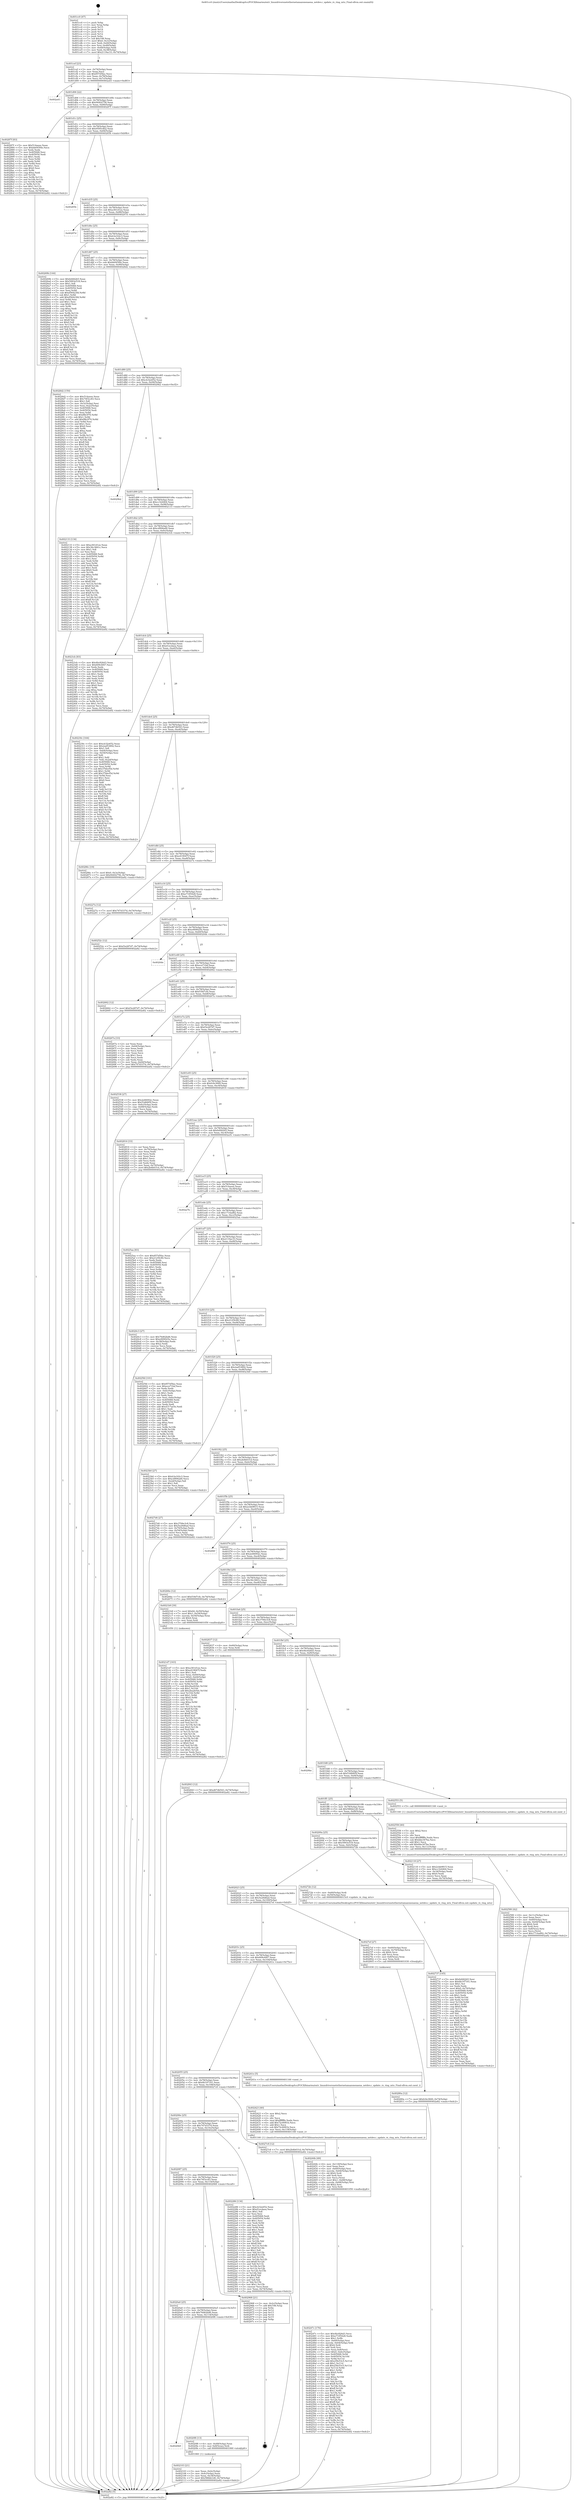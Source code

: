 digraph "0x401cc0" {
  label = "0x401cc0 (/mnt/c/Users/mathe/Desktop/tcc/POCII/binaries/extr_linuxdriversnetethernetamazonenaena_netdev.c_update_rx_ring_mtu_Final-ollvm.out::main(0))"
  labelloc = "t"
  node[shape=record]

  Entry [label="",width=0.3,height=0.3,shape=circle,fillcolor=black,style=filled]
  "0x401cef" [label="{
     0x401cef [23]\l
     | [instrs]\l
     &nbsp;&nbsp;0x401cef \<+3\>: mov -0x74(%rbp),%eax\l
     &nbsp;&nbsp;0x401cf2 \<+2\>: mov %eax,%ecx\l
     &nbsp;&nbsp;0x401cf4 \<+6\>: sub $0x857d5fac,%ecx\l
     &nbsp;&nbsp;0x401cfa \<+3\>: mov %eax,-0x78(%rbp)\l
     &nbsp;&nbsp;0x401cfd \<+3\>: mov %ecx,-0x7c(%rbp)\l
     &nbsp;&nbsp;0x401d00 \<+6\>: je 0000000000402a43 \<main+0xd83\>\l
  }"]
  "0x402a43" [label="{
     0x402a43\l
  }", style=dashed]
  "0x401d06" [label="{
     0x401d06 [22]\l
     | [instrs]\l
     &nbsp;&nbsp;0x401d06 \<+5\>: jmp 0000000000401d0b \<main+0x4b\>\l
     &nbsp;&nbsp;0x401d0b \<+3\>: mov -0x78(%rbp),%eax\l
     &nbsp;&nbsp;0x401d0e \<+5\>: sub $0x94402756,%eax\l
     &nbsp;&nbsp;0x401d13 \<+3\>: mov %eax,-0x80(%rbp)\l
     &nbsp;&nbsp;0x401d16 \<+6\>: je 000000000040287f \<main+0xbbf\>\l
  }"]
  Exit [label="",width=0.3,height=0.3,shape=circle,fillcolor=black,style=filled,peripheries=2]
  "0x40287f" [label="{
     0x40287f [83]\l
     | [instrs]\l
     &nbsp;&nbsp;0x40287f \<+5\>: mov $0x514aeee,%eax\l
     &nbsp;&nbsp;0x402884 \<+5\>: mov $0xbb045f4e,%ecx\l
     &nbsp;&nbsp;0x402889 \<+2\>: xor %edx,%edx\l
     &nbsp;&nbsp;0x40288b \<+7\>: mov 0x405068,%esi\l
     &nbsp;&nbsp;0x402892 \<+7\>: mov 0x405054,%edi\l
     &nbsp;&nbsp;0x402899 \<+3\>: sub $0x1,%edx\l
     &nbsp;&nbsp;0x40289c \<+3\>: mov %esi,%r8d\l
     &nbsp;&nbsp;0x40289f \<+3\>: add %edx,%r8d\l
     &nbsp;&nbsp;0x4028a2 \<+4\>: imul %r8d,%esi\l
     &nbsp;&nbsp;0x4028a6 \<+3\>: and $0x1,%esi\l
     &nbsp;&nbsp;0x4028a9 \<+3\>: cmp $0x0,%esi\l
     &nbsp;&nbsp;0x4028ac \<+4\>: sete %r9b\l
     &nbsp;&nbsp;0x4028b0 \<+3\>: cmp $0xa,%edi\l
     &nbsp;&nbsp;0x4028b3 \<+4\>: setl %r10b\l
     &nbsp;&nbsp;0x4028b7 \<+3\>: mov %r9b,%r11b\l
     &nbsp;&nbsp;0x4028ba \<+3\>: and %r10b,%r11b\l
     &nbsp;&nbsp;0x4028bd \<+3\>: xor %r10b,%r9b\l
     &nbsp;&nbsp;0x4028c0 \<+3\>: or %r9b,%r11b\l
     &nbsp;&nbsp;0x4028c3 \<+4\>: test $0x1,%r11b\l
     &nbsp;&nbsp;0x4028c7 \<+3\>: cmovne %ecx,%eax\l
     &nbsp;&nbsp;0x4028ca \<+3\>: mov %eax,-0x74(%rbp)\l
     &nbsp;&nbsp;0x4028cd \<+5\>: jmp 0000000000402a82 \<main+0xdc2\>\l
  }"]
  "0x401d1c" [label="{
     0x401d1c [25]\l
     | [instrs]\l
     &nbsp;&nbsp;0x401d1c \<+5\>: jmp 0000000000401d21 \<main+0x61\>\l
     &nbsp;&nbsp;0x401d21 \<+3\>: mov -0x78(%rbp),%eax\l
     &nbsp;&nbsp;0x401d24 \<+5\>: sub $0x9595c4b2,%eax\l
     &nbsp;&nbsp;0x401d29 \<+6\>: mov %eax,-0x84(%rbp)\l
     &nbsp;&nbsp;0x401d2f \<+6\>: je 000000000040285b \<main+0xb9b\>\l
  }"]
  "0x402843" [label="{
     0x402843 [12]\l
     | [instrs]\l
     &nbsp;&nbsp;0x402843 \<+7\>: movl $0xd67db543,-0x74(%rbp)\l
     &nbsp;&nbsp;0x40284a \<+5\>: jmp 0000000000402a82 \<main+0xdc2\>\l
  }"]
  "0x40285b" [label="{
     0x40285b\l
  }", style=dashed]
  "0x401d35" [label="{
     0x401d35 [25]\l
     | [instrs]\l
     &nbsp;&nbsp;0x401d35 \<+5\>: jmp 0000000000401d3a \<main+0x7a\>\l
     &nbsp;&nbsp;0x401d3a \<+3\>: mov -0x78(%rbp),%eax\l
     &nbsp;&nbsp;0x401d3d \<+5\>: sub $0xa361d1ee,%eax\l
     &nbsp;&nbsp;0x401d42 \<+6\>: mov %eax,-0x88(%rbp)\l
     &nbsp;&nbsp;0x401d48 \<+6\>: je 000000000040297d \<main+0xcbd\>\l
  }"]
  "0x40280a" [label="{
     0x40280a [12]\l
     | [instrs]\l
     &nbsp;&nbsp;0x40280a \<+7\>: movl $0xfc0e3849,-0x74(%rbp)\l
     &nbsp;&nbsp;0x402811 \<+5\>: jmp 0000000000402a82 \<main+0xdc2\>\l
  }"]
  "0x40297d" [label="{
     0x40297d\l
  }", style=dashed]
  "0x401d4e" [label="{
     0x401d4e [25]\l
     | [instrs]\l
     &nbsp;&nbsp;0x401d4e \<+5\>: jmp 0000000000401d53 \<main+0x93\>\l
     &nbsp;&nbsp;0x401d53 \<+3\>: mov -0x78(%rbp),%eax\l
     &nbsp;&nbsp;0x401d56 \<+5\>: sub $0xb3a162c3,%eax\l
     &nbsp;&nbsp;0x401d5b \<+6\>: mov %eax,-0x8c(%rbp)\l
     &nbsp;&nbsp;0x401d61 \<+6\>: je 000000000040269b \<main+0x9db\>\l
  }"]
  "0x402737" [label="{
     0x402737 [145]\l
     | [instrs]\l
     &nbsp;&nbsp;0x402737 \<+5\>: mov $0xfefd42b5,%esi\l
     &nbsp;&nbsp;0x40273c \<+5\>: mov $0x6b197161,%eax\l
     &nbsp;&nbsp;0x402741 \<+2\>: mov $0x1,%cl\l
     &nbsp;&nbsp;0x402743 \<+2\>: xor %edx,%edx\l
     &nbsp;&nbsp;0x402745 \<+7\>: movl $0x0,-0x70(%rbp)\l
     &nbsp;&nbsp;0x40274c \<+8\>: mov 0x405068,%r8d\l
     &nbsp;&nbsp;0x402754 \<+8\>: mov 0x405054,%r9d\l
     &nbsp;&nbsp;0x40275c \<+3\>: sub $0x1,%edx\l
     &nbsp;&nbsp;0x40275f \<+3\>: mov %r8d,%r10d\l
     &nbsp;&nbsp;0x402762 \<+3\>: add %edx,%r10d\l
     &nbsp;&nbsp;0x402765 \<+4\>: imul %r10d,%r8d\l
     &nbsp;&nbsp;0x402769 \<+4\>: and $0x1,%r8d\l
     &nbsp;&nbsp;0x40276d \<+4\>: cmp $0x0,%r8d\l
     &nbsp;&nbsp;0x402771 \<+4\>: sete %r11b\l
     &nbsp;&nbsp;0x402775 \<+4\>: cmp $0xa,%r9d\l
     &nbsp;&nbsp;0x402779 \<+3\>: setl %bl\l
     &nbsp;&nbsp;0x40277c \<+3\>: mov %r11b,%r14b\l
     &nbsp;&nbsp;0x40277f \<+4\>: xor $0xff,%r14b\l
     &nbsp;&nbsp;0x402783 \<+3\>: mov %bl,%r15b\l
     &nbsp;&nbsp;0x402786 \<+4\>: xor $0xff,%r15b\l
     &nbsp;&nbsp;0x40278a \<+3\>: xor $0x0,%cl\l
     &nbsp;&nbsp;0x40278d \<+3\>: mov %r14b,%r12b\l
     &nbsp;&nbsp;0x402790 \<+4\>: and $0x0,%r12b\l
     &nbsp;&nbsp;0x402794 \<+3\>: and %cl,%r11b\l
     &nbsp;&nbsp;0x402797 \<+3\>: mov %r15b,%r13b\l
     &nbsp;&nbsp;0x40279a \<+4\>: and $0x0,%r13b\l
     &nbsp;&nbsp;0x40279e \<+2\>: and %cl,%bl\l
     &nbsp;&nbsp;0x4027a0 \<+3\>: or %r11b,%r12b\l
     &nbsp;&nbsp;0x4027a3 \<+3\>: or %bl,%r13b\l
     &nbsp;&nbsp;0x4027a6 \<+3\>: xor %r13b,%r12b\l
     &nbsp;&nbsp;0x4027a9 \<+3\>: or %r15b,%r14b\l
     &nbsp;&nbsp;0x4027ac \<+4\>: xor $0xff,%r14b\l
     &nbsp;&nbsp;0x4027b0 \<+3\>: or $0x0,%cl\l
     &nbsp;&nbsp;0x4027b3 \<+3\>: and %cl,%r14b\l
     &nbsp;&nbsp;0x4027b6 \<+3\>: or %r14b,%r12b\l
     &nbsp;&nbsp;0x4027b9 \<+4\>: test $0x1,%r12b\l
     &nbsp;&nbsp;0x4027bd \<+3\>: cmovne %eax,%esi\l
     &nbsp;&nbsp;0x4027c0 \<+3\>: mov %esi,-0x74(%rbp)\l
     &nbsp;&nbsp;0x4027c3 \<+5\>: jmp 0000000000402a82 \<main+0xdc2\>\l
  }"]
  "0x40269b" [label="{
     0x40269b [144]\l
     | [instrs]\l
     &nbsp;&nbsp;0x40269b \<+5\>: mov $0xfefd42b5,%eax\l
     &nbsp;&nbsp;0x4026a0 \<+5\>: mov $0x5993e518,%ecx\l
     &nbsp;&nbsp;0x4026a5 \<+2\>: mov $0x1,%dl\l
     &nbsp;&nbsp;0x4026a7 \<+7\>: mov 0x405068,%esi\l
     &nbsp;&nbsp;0x4026ae \<+7\>: mov 0x405054,%edi\l
     &nbsp;&nbsp;0x4026b5 \<+3\>: mov %esi,%r8d\l
     &nbsp;&nbsp;0x4026b8 \<+7\>: sub $0xd56423fd,%r8d\l
     &nbsp;&nbsp;0x4026bf \<+4\>: sub $0x1,%r8d\l
     &nbsp;&nbsp;0x4026c3 \<+7\>: add $0xd56423fd,%r8d\l
     &nbsp;&nbsp;0x4026ca \<+4\>: imul %r8d,%esi\l
     &nbsp;&nbsp;0x4026ce \<+3\>: and $0x1,%esi\l
     &nbsp;&nbsp;0x4026d1 \<+3\>: cmp $0x0,%esi\l
     &nbsp;&nbsp;0x4026d4 \<+4\>: sete %r9b\l
     &nbsp;&nbsp;0x4026d8 \<+3\>: cmp $0xa,%edi\l
     &nbsp;&nbsp;0x4026db \<+4\>: setl %r10b\l
     &nbsp;&nbsp;0x4026df \<+3\>: mov %r9b,%r11b\l
     &nbsp;&nbsp;0x4026e2 \<+4\>: xor $0xff,%r11b\l
     &nbsp;&nbsp;0x4026e6 \<+3\>: mov %r10b,%bl\l
     &nbsp;&nbsp;0x4026e9 \<+3\>: xor $0xff,%bl\l
     &nbsp;&nbsp;0x4026ec \<+3\>: xor $0x0,%dl\l
     &nbsp;&nbsp;0x4026ef \<+3\>: mov %r11b,%r14b\l
     &nbsp;&nbsp;0x4026f2 \<+4\>: and $0x0,%r14b\l
     &nbsp;&nbsp;0x4026f6 \<+3\>: and %dl,%r9b\l
     &nbsp;&nbsp;0x4026f9 \<+3\>: mov %bl,%r15b\l
     &nbsp;&nbsp;0x4026fc \<+4\>: and $0x0,%r15b\l
     &nbsp;&nbsp;0x402700 \<+3\>: and %dl,%r10b\l
     &nbsp;&nbsp;0x402703 \<+3\>: or %r9b,%r14b\l
     &nbsp;&nbsp;0x402706 \<+3\>: or %r10b,%r15b\l
     &nbsp;&nbsp;0x402709 \<+3\>: xor %r15b,%r14b\l
     &nbsp;&nbsp;0x40270c \<+3\>: or %bl,%r11b\l
     &nbsp;&nbsp;0x40270f \<+4\>: xor $0xff,%r11b\l
     &nbsp;&nbsp;0x402713 \<+3\>: or $0x0,%dl\l
     &nbsp;&nbsp;0x402716 \<+3\>: and %dl,%r11b\l
     &nbsp;&nbsp;0x402719 \<+3\>: or %r11b,%r14b\l
     &nbsp;&nbsp;0x40271c \<+4\>: test $0x1,%r14b\l
     &nbsp;&nbsp;0x402720 \<+3\>: cmovne %ecx,%eax\l
     &nbsp;&nbsp;0x402723 \<+3\>: mov %eax,-0x74(%rbp)\l
     &nbsp;&nbsp;0x402726 \<+5\>: jmp 0000000000402a82 \<main+0xdc2\>\l
  }"]
  "0x401d67" [label="{
     0x401d67 [25]\l
     | [instrs]\l
     &nbsp;&nbsp;0x401d67 \<+5\>: jmp 0000000000401d6c \<main+0xac\>\l
     &nbsp;&nbsp;0x401d6c \<+3\>: mov -0x78(%rbp),%eax\l
     &nbsp;&nbsp;0x401d6f \<+5\>: sub $0xbb045f4e,%eax\l
     &nbsp;&nbsp;0x401d74 \<+6\>: mov %eax,-0x90(%rbp)\l
     &nbsp;&nbsp;0x401d7a \<+6\>: je 00000000004028d2 \<main+0xc12\>\l
  }"]
  "0x402580" [label="{
     0x402580 [42]\l
     | [instrs]\l
     &nbsp;&nbsp;0x402580 \<+6\>: mov -0x11c(%rbp),%ecx\l
     &nbsp;&nbsp;0x402586 \<+3\>: imul %eax,%ecx\l
     &nbsp;&nbsp;0x402589 \<+4\>: mov -0x60(%rbp),%rsi\l
     &nbsp;&nbsp;0x40258d \<+4\>: movslq -0x64(%rbp),%rdi\l
     &nbsp;&nbsp;0x402591 \<+4\>: shl $0x4,%rdi\l
     &nbsp;&nbsp;0x402595 \<+3\>: add %rdi,%rsi\l
     &nbsp;&nbsp;0x402598 \<+4\>: mov 0x8(%rsi),%rsi\l
     &nbsp;&nbsp;0x40259c \<+2\>: mov %ecx,(%rsi)\l
     &nbsp;&nbsp;0x40259e \<+7\>: movl $0x1714ad82,-0x74(%rbp)\l
     &nbsp;&nbsp;0x4025a5 \<+5\>: jmp 0000000000402a82 \<main+0xdc2\>\l
  }"]
  "0x4028d2" [label="{
     0x4028d2 [150]\l
     | [instrs]\l
     &nbsp;&nbsp;0x4028d2 \<+5\>: mov $0x514aeee,%eax\l
     &nbsp;&nbsp;0x4028d7 \<+5\>: mov $0x74f3cc83,%ecx\l
     &nbsp;&nbsp;0x4028dc \<+2\>: mov $0x1,%dl\l
     &nbsp;&nbsp;0x4028de \<+3\>: mov -0x3c(%rbp),%esi\l
     &nbsp;&nbsp;0x4028e1 \<+3\>: mov %esi,-0x2c(%rbp)\l
     &nbsp;&nbsp;0x4028e4 \<+7\>: mov 0x405068,%esi\l
     &nbsp;&nbsp;0x4028eb \<+7\>: mov 0x405054,%edi\l
     &nbsp;&nbsp;0x4028f2 \<+3\>: mov %esi,%r8d\l
     &nbsp;&nbsp;0x4028f5 \<+7\>: sub $0xf8b3f70,%r8d\l
     &nbsp;&nbsp;0x4028fc \<+4\>: sub $0x1,%r8d\l
     &nbsp;&nbsp;0x402900 \<+7\>: add $0xf8b3f70,%r8d\l
     &nbsp;&nbsp;0x402907 \<+4\>: imul %r8d,%esi\l
     &nbsp;&nbsp;0x40290b \<+3\>: and $0x1,%esi\l
     &nbsp;&nbsp;0x40290e \<+3\>: cmp $0x0,%esi\l
     &nbsp;&nbsp;0x402911 \<+4\>: sete %r9b\l
     &nbsp;&nbsp;0x402915 \<+3\>: cmp $0xa,%edi\l
     &nbsp;&nbsp;0x402918 \<+4\>: setl %r10b\l
     &nbsp;&nbsp;0x40291c \<+3\>: mov %r9b,%r11b\l
     &nbsp;&nbsp;0x40291f \<+4\>: xor $0xff,%r11b\l
     &nbsp;&nbsp;0x402923 \<+3\>: mov %r10b,%bl\l
     &nbsp;&nbsp;0x402926 \<+3\>: xor $0xff,%bl\l
     &nbsp;&nbsp;0x402929 \<+3\>: xor $0x0,%dl\l
     &nbsp;&nbsp;0x40292c \<+3\>: mov %r11b,%r14b\l
     &nbsp;&nbsp;0x40292f \<+4\>: and $0x0,%r14b\l
     &nbsp;&nbsp;0x402933 \<+3\>: and %dl,%r9b\l
     &nbsp;&nbsp;0x402936 \<+3\>: mov %bl,%r15b\l
     &nbsp;&nbsp;0x402939 \<+4\>: and $0x0,%r15b\l
     &nbsp;&nbsp;0x40293d \<+3\>: and %dl,%r10b\l
     &nbsp;&nbsp;0x402940 \<+3\>: or %r9b,%r14b\l
     &nbsp;&nbsp;0x402943 \<+3\>: or %r10b,%r15b\l
     &nbsp;&nbsp;0x402946 \<+3\>: xor %r15b,%r14b\l
     &nbsp;&nbsp;0x402949 \<+3\>: or %bl,%r11b\l
     &nbsp;&nbsp;0x40294c \<+4\>: xor $0xff,%r11b\l
     &nbsp;&nbsp;0x402950 \<+3\>: or $0x0,%dl\l
     &nbsp;&nbsp;0x402953 \<+3\>: and %dl,%r11b\l
     &nbsp;&nbsp;0x402956 \<+3\>: or %r11b,%r14b\l
     &nbsp;&nbsp;0x402959 \<+4\>: test $0x1,%r14b\l
     &nbsp;&nbsp;0x40295d \<+3\>: cmovne %ecx,%eax\l
     &nbsp;&nbsp;0x402960 \<+3\>: mov %eax,-0x74(%rbp)\l
     &nbsp;&nbsp;0x402963 \<+5\>: jmp 0000000000402a82 \<main+0xdc2\>\l
  }"]
  "0x401d80" [label="{
     0x401d80 [25]\l
     | [instrs]\l
     &nbsp;&nbsp;0x401d80 \<+5\>: jmp 0000000000401d85 \<main+0xc5\>\l
     &nbsp;&nbsp;0x401d85 \<+3\>: mov -0x78(%rbp),%eax\l
     &nbsp;&nbsp;0x401d88 \<+5\>: sub $0xcb32e652,%eax\l
     &nbsp;&nbsp;0x401d8d \<+6\>: mov %eax,-0x94(%rbp)\l
     &nbsp;&nbsp;0x401d93 \<+6\>: je 00000000004029b2 \<main+0xcf2\>\l
  }"]
  "0x402558" [label="{
     0x402558 [40]\l
     | [instrs]\l
     &nbsp;&nbsp;0x402558 \<+5\>: mov $0x2,%ecx\l
     &nbsp;&nbsp;0x40255d \<+1\>: cltd\l
     &nbsp;&nbsp;0x40255e \<+2\>: idiv %ecx\l
     &nbsp;&nbsp;0x402560 \<+6\>: imul $0xfffffffe,%edx,%ecx\l
     &nbsp;&nbsp;0x402566 \<+6\>: sub $0xbbe347ba,%ecx\l
     &nbsp;&nbsp;0x40256c \<+3\>: add $0x1,%ecx\l
     &nbsp;&nbsp;0x40256f \<+6\>: add $0xbbe347ba,%ecx\l
     &nbsp;&nbsp;0x402575 \<+6\>: mov %ecx,-0x11c(%rbp)\l
     &nbsp;&nbsp;0x40257b \<+5\>: call 0000000000401160 \<next_i\>\l
     | [calls]\l
     &nbsp;&nbsp;0x401160 \{1\} (/mnt/c/Users/mathe/Desktop/tcc/POCII/binaries/extr_linuxdriversnetethernetamazonenaena_netdev.c_update_rx_ring_mtu_Final-ollvm.out::next_i)\l
  }"]
  "0x4029b2" [label="{
     0x4029b2\l
  }", style=dashed]
  "0x401d99" [label="{
     0x401d99 [25]\l
     | [instrs]\l
     &nbsp;&nbsp;0x401d99 \<+5\>: jmp 0000000000401d9e \<main+0xde\>\l
     &nbsp;&nbsp;0x401d9e \<+3\>: mov -0x78(%rbp),%eax\l
     &nbsp;&nbsp;0x401da1 \<+5\>: sub $0xcc324464,%eax\l
     &nbsp;&nbsp;0x401da6 \<+6\>: mov %eax,-0x98(%rbp)\l
     &nbsp;&nbsp;0x401dac \<+6\>: je 0000000000402133 \<main+0x473\>\l
  }"]
  "0x40247c" [label="{
     0x40247c [176]\l
     | [instrs]\l
     &nbsp;&nbsp;0x40247c \<+5\>: mov $0x4bc826d3,%ecx\l
     &nbsp;&nbsp;0x402481 \<+5\>: mov $0xe7185428,%edx\l
     &nbsp;&nbsp;0x402486 \<+3\>: mov $0x1,%r8b\l
     &nbsp;&nbsp;0x402489 \<+4\>: mov -0x60(%rbp),%rsi\l
     &nbsp;&nbsp;0x40248d \<+4\>: movslq -0x64(%rbp),%rdi\l
     &nbsp;&nbsp;0x402491 \<+4\>: shl $0x4,%rdi\l
     &nbsp;&nbsp;0x402495 \<+3\>: add %rdi,%rsi\l
     &nbsp;&nbsp;0x402498 \<+4\>: mov %rax,0x8(%rsi)\l
     &nbsp;&nbsp;0x40249c \<+7\>: movl $0x0,-0x6c(%rbp)\l
     &nbsp;&nbsp;0x4024a3 \<+8\>: mov 0x405068,%r9d\l
     &nbsp;&nbsp;0x4024ab \<+8\>: mov 0x405054,%r10d\l
     &nbsp;&nbsp;0x4024b3 \<+3\>: mov %r9d,%r11d\l
     &nbsp;&nbsp;0x4024b6 \<+7\>: add $0x25fe53c5,%r11d\l
     &nbsp;&nbsp;0x4024bd \<+4\>: sub $0x1,%r11d\l
     &nbsp;&nbsp;0x4024c1 \<+7\>: sub $0x25fe53c5,%r11d\l
     &nbsp;&nbsp;0x4024c8 \<+4\>: imul %r11d,%r9d\l
     &nbsp;&nbsp;0x4024cc \<+4\>: and $0x1,%r9d\l
     &nbsp;&nbsp;0x4024d0 \<+4\>: cmp $0x0,%r9d\l
     &nbsp;&nbsp;0x4024d4 \<+3\>: sete %bl\l
     &nbsp;&nbsp;0x4024d7 \<+4\>: cmp $0xa,%r10d\l
     &nbsp;&nbsp;0x4024db \<+4\>: setl %r14b\l
     &nbsp;&nbsp;0x4024df \<+3\>: mov %bl,%r15b\l
     &nbsp;&nbsp;0x4024e2 \<+4\>: xor $0xff,%r15b\l
     &nbsp;&nbsp;0x4024e6 \<+3\>: mov %r14b,%r12b\l
     &nbsp;&nbsp;0x4024e9 \<+4\>: xor $0xff,%r12b\l
     &nbsp;&nbsp;0x4024ed \<+4\>: xor $0x1,%r8b\l
     &nbsp;&nbsp;0x4024f1 \<+3\>: mov %r15b,%r13b\l
     &nbsp;&nbsp;0x4024f4 \<+4\>: and $0xff,%r13b\l
     &nbsp;&nbsp;0x4024f8 \<+3\>: and %r8b,%bl\l
     &nbsp;&nbsp;0x4024fb \<+3\>: mov %r12b,%al\l
     &nbsp;&nbsp;0x4024fe \<+2\>: and $0xff,%al\l
     &nbsp;&nbsp;0x402500 \<+3\>: and %r8b,%r14b\l
     &nbsp;&nbsp;0x402503 \<+3\>: or %bl,%r13b\l
     &nbsp;&nbsp;0x402506 \<+3\>: or %r14b,%al\l
     &nbsp;&nbsp;0x402509 \<+3\>: xor %al,%r13b\l
     &nbsp;&nbsp;0x40250c \<+3\>: or %r12b,%r15b\l
     &nbsp;&nbsp;0x40250f \<+4\>: xor $0xff,%r15b\l
     &nbsp;&nbsp;0x402513 \<+4\>: or $0x1,%r8b\l
     &nbsp;&nbsp;0x402517 \<+3\>: and %r8b,%r15b\l
     &nbsp;&nbsp;0x40251a \<+3\>: or %r15b,%r13b\l
     &nbsp;&nbsp;0x40251d \<+4\>: test $0x1,%r13b\l
     &nbsp;&nbsp;0x402521 \<+3\>: cmovne %edx,%ecx\l
     &nbsp;&nbsp;0x402524 \<+3\>: mov %ecx,-0x74(%rbp)\l
     &nbsp;&nbsp;0x402527 \<+5\>: jmp 0000000000402a82 \<main+0xdc2\>\l
  }"]
  "0x402133" [label="{
     0x402133 [134]\l
     | [instrs]\l
     &nbsp;&nbsp;0x402133 \<+5\>: mov $0xa361d1ee,%eax\l
     &nbsp;&nbsp;0x402138 \<+5\>: mov $0x36c3661c,%ecx\l
     &nbsp;&nbsp;0x40213d \<+2\>: mov $0x1,%dl\l
     &nbsp;&nbsp;0x40213f \<+2\>: xor %esi,%esi\l
     &nbsp;&nbsp;0x402141 \<+7\>: mov 0x405068,%edi\l
     &nbsp;&nbsp;0x402148 \<+8\>: mov 0x405054,%r8d\l
     &nbsp;&nbsp;0x402150 \<+3\>: sub $0x1,%esi\l
     &nbsp;&nbsp;0x402153 \<+3\>: mov %edi,%r9d\l
     &nbsp;&nbsp;0x402156 \<+3\>: add %esi,%r9d\l
     &nbsp;&nbsp;0x402159 \<+4\>: imul %r9d,%edi\l
     &nbsp;&nbsp;0x40215d \<+3\>: and $0x1,%edi\l
     &nbsp;&nbsp;0x402160 \<+3\>: cmp $0x0,%edi\l
     &nbsp;&nbsp;0x402163 \<+4\>: sete %r10b\l
     &nbsp;&nbsp;0x402167 \<+4\>: cmp $0xa,%r8d\l
     &nbsp;&nbsp;0x40216b \<+4\>: setl %r11b\l
     &nbsp;&nbsp;0x40216f \<+3\>: mov %r10b,%bl\l
     &nbsp;&nbsp;0x402172 \<+3\>: xor $0xff,%bl\l
     &nbsp;&nbsp;0x402175 \<+3\>: mov %r11b,%r14b\l
     &nbsp;&nbsp;0x402178 \<+4\>: xor $0xff,%r14b\l
     &nbsp;&nbsp;0x40217c \<+3\>: xor $0x1,%dl\l
     &nbsp;&nbsp;0x40217f \<+3\>: mov %bl,%r15b\l
     &nbsp;&nbsp;0x402182 \<+4\>: and $0xff,%r15b\l
     &nbsp;&nbsp;0x402186 \<+3\>: and %dl,%r10b\l
     &nbsp;&nbsp;0x402189 \<+3\>: mov %r14b,%r12b\l
     &nbsp;&nbsp;0x40218c \<+4\>: and $0xff,%r12b\l
     &nbsp;&nbsp;0x402190 \<+3\>: and %dl,%r11b\l
     &nbsp;&nbsp;0x402193 \<+3\>: or %r10b,%r15b\l
     &nbsp;&nbsp;0x402196 \<+3\>: or %r11b,%r12b\l
     &nbsp;&nbsp;0x402199 \<+3\>: xor %r12b,%r15b\l
     &nbsp;&nbsp;0x40219c \<+3\>: or %r14b,%bl\l
     &nbsp;&nbsp;0x40219f \<+3\>: xor $0xff,%bl\l
     &nbsp;&nbsp;0x4021a2 \<+3\>: or $0x1,%dl\l
     &nbsp;&nbsp;0x4021a5 \<+2\>: and %dl,%bl\l
     &nbsp;&nbsp;0x4021a7 \<+3\>: or %bl,%r15b\l
     &nbsp;&nbsp;0x4021aa \<+4\>: test $0x1,%r15b\l
     &nbsp;&nbsp;0x4021ae \<+3\>: cmovne %ecx,%eax\l
     &nbsp;&nbsp;0x4021b1 \<+3\>: mov %eax,-0x74(%rbp)\l
     &nbsp;&nbsp;0x4021b4 \<+5\>: jmp 0000000000402a82 \<main+0xdc2\>\l
  }"]
  "0x401db2" [label="{
     0x401db2 [25]\l
     | [instrs]\l
     &nbsp;&nbsp;0x401db2 \<+5\>: jmp 0000000000401db7 \<main+0xf7\>\l
     &nbsp;&nbsp;0x401db7 \<+3\>: mov -0x78(%rbp),%eax\l
     &nbsp;&nbsp;0x401dba \<+5\>: sub $0xcd906ad0,%eax\l
     &nbsp;&nbsp;0x401dbf \<+6\>: mov %eax,-0x9c(%rbp)\l
     &nbsp;&nbsp;0x401dc5 \<+6\>: je 00000000004023cb \<main+0x70b\>\l
  }"]
  "0x40244b" [label="{
     0x40244b [49]\l
     | [instrs]\l
     &nbsp;&nbsp;0x40244b \<+6\>: mov -0x118(%rbp),%ecx\l
     &nbsp;&nbsp;0x402451 \<+3\>: imul %eax,%ecx\l
     &nbsp;&nbsp;0x402454 \<+4\>: mov -0x60(%rbp),%rsi\l
     &nbsp;&nbsp;0x402458 \<+4\>: movslq -0x64(%rbp),%rdi\l
     &nbsp;&nbsp;0x40245c \<+4\>: shl $0x4,%rdi\l
     &nbsp;&nbsp;0x402460 \<+3\>: add %rdi,%rsi\l
     &nbsp;&nbsp;0x402463 \<+2\>: mov %ecx,(%rsi)\l
     &nbsp;&nbsp;0x402465 \<+7\>: movl $0x1,-0x68(%rbp)\l
     &nbsp;&nbsp;0x40246c \<+4\>: movslq -0x68(%rbp),%rsi\l
     &nbsp;&nbsp;0x402470 \<+4\>: shl $0x2,%rsi\l
     &nbsp;&nbsp;0x402474 \<+3\>: mov %rsi,%rdi\l
     &nbsp;&nbsp;0x402477 \<+5\>: call 0000000000401050 \<malloc@plt\>\l
     | [calls]\l
     &nbsp;&nbsp;0x401050 \{1\} (unknown)\l
  }"]
  "0x4023cb" [label="{
     0x4023cb [83]\l
     | [instrs]\l
     &nbsp;&nbsp;0x4023cb \<+5\>: mov $0x4bc826d3,%eax\l
     &nbsp;&nbsp;0x4023d0 \<+5\>: mov $0x609c6f47,%ecx\l
     &nbsp;&nbsp;0x4023d5 \<+2\>: xor %edx,%edx\l
     &nbsp;&nbsp;0x4023d7 \<+7\>: mov 0x405068,%esi\l
     &nbsp;&nbsp;0x4023de \<+7\>: mov 0x405054,%edi\l
     &nbsp;&nbsp;0x4023e5 \<+3\>: sub $0x1,%edx\l
     &nbsp;&nbsp;0x4023e8 \<+3\>: mov %esi,%r8d\l
     &nbsp;&nbsp;0x4023eb \<+3\>: add %edx,%r8d\l
     &nbsp;&nbsp;0x4023ee \<+4\>: imul %r8d,%esi\l
     &nbsp;&nbsp;0x4023f2 \<+3\>: and $0x1,%esi\l
     &nbsp;&nbsp;0x4023f5 \<+3\>: cmp $0x0,%esi\l
     &nbsp;&nbsp;0x4023f8 \<+4\>: sete %r9b\l
     &nbsp;&nbsp;0x4023fc \<+3\>: cmp $0xa,%edi\l
     &nbsp;&nbsp;0x4023ff \<+4\>: setl %r10b\l
     &nbsp;&nbsp;0x402403 \<+3\>: mov %r9b,%r11b\l
     &nbsp;&nbsp;0x402406 \<+3\>: and %r10b,%r11b\l
     &nbsp;&nbsp;0x402409 \<+3\>: xor %r10b,%r9b\l
     &nbsp;&nbsp;0x40240c \<+3\>: or %r9b,%r11b\l
     &nbsp;&nbsp;0x40240f \<+4\>: test $0x1,%r11b\l
     &nbsp;&nbsp;0x402413 \<+3\>: cmovne %ecx,%eax\l
     &nbsp;&nbsp;0x402416 \<+3\>: mov %eax,-0x74(%rbp)\l
     &nbsp;&nbsp;0x402419 \<+5\>: jmp 0000000000402a82 \<main+0xdc2\>\l
  }"]
  "0x401dcb" [label="{
     0x401dcb [25]\l
     | [instrs]\l
     &nbsp;&nbsp;0x401dcb \<+5\>: jmp 0000000000401dd0 \<main+0x110\>\l
     &nbsp;&nbsp;0x401dd0 \<+3\>: mov -0x78(%rbp),%eax\l
     &nbsp;&nbsp;0x401dd3 \<+5\>: sub $0xd1ecdaea,%eax\l
     &nbsp;&nbsp;0x401dd8 \<+6\>: mov %eax,-0xa0(%rbp)\l
     &nbsp;&nbsp;0x401dde \<+6\>: je 000000000040230c \<main+0x64c\>\l
  }"]
  "0x402423" [label="{
     0x402423 [40]\l
     | [instrs]\l
     &nbsp;&nbsp;0x402423 \<+5\>: mov $0x2,%ecx\l
     &nbsp;&nbsp;0x402428 \<+1\>: cltd\l
     &nbsp;&nbsp;0x402429 \<+2\>: idiv %ecx\l
     &nbsp;&nbsp;0x40242b \<+6\>: imul $0xfffffffe,%edx,%ecx\l
     &nbsp;&nbsp;0x402431 \<+6\>: add $0x72c6081b,%ecx\l
     &nbsp;&nbsp;0x402437 \<+3\>: add $0x1,%ecx\l
     &nbsp;&nbsp;0x40243a \<+6\>: sub $0x72c6081b,%ecx\l
     &nbsp;&nbsp;0x402440 \<+6\>: mov %ecx,-0x118(%rbp)\l
     &nbsp;&nbsp;0x402446 \<+5\>: call 0000000000401160 \<next_i\>\l
     | [calls]\l
     &nbsp;&nbsp;0x401160 \{1\} (/mnt/c/Users/mathe/Desktop/tcc/POCII/binaries/extr_linuxdriversnetethernetamazonenaena_netdev.c_update_rx_ring_mtu_Final-ollvm.out::next_i)\l
  }"]
  "0x40230c" [label="{
     0x40230c [164]\l
     | [instrs]\l
     &nbsp;&nbsp;0x40230c \<+5\>: mov $0xcb32e652,%eax\l
     &nbsp;&nbsp;0x402311 \<+5\>: mov $0x2ad53892,%ecx\l
     &nbsp;&nbsp;0x402316 \<+2\>: mov $0x1,%dl\l
     &nbsp;&nbsp;0x402318 \<+3\>: mov -0x64(%rbp),%esi\l
     &nbsp;&nbsp;0x40231b \<+3\>: cmp -0x54(%rbp),%esi\l
     &nbsp;&nbsp;0x40231e \<+4\>: setl %dil\l
     &nbsp;&nbsp;0x402322 \<+4\>: and $0x1,%dil\l
     &nbsp;&nbsp;0x402326 \<+4\>: mov %dil,-0x2d(%rbp)\l
     &nbsp;&nbsp;0x40232a \<+7\>: mov 0x405068,%esi\l
     &nbsp;&nbsp;0x402331 \<+8\>: mov 0x405054,%r8d\l
     &nbsp;&nbsp;0x402339 \<+3\>: mov %esi,%r9d\l
     &nbsp;&nbsp;0x40233c \<+7\>: sub $0x37bbcf5d,%r9d\l
     &nbsp;&nbsp;0x402343 \<+4\>: sub $0x1,%r9d\l
     &nbsp;&nbsp;0x402347 \<+7\>: add $0x37bbcf5d,%r9d\l
     &nbsp;&nbsp;0x40234e \<+4\>: imul %r9d,%esi\l
     &nbsp;&nbsp;0x402352 \<+3\>: and $0x1,%esi\l
     &nbsp;&nbsp;0x402355 \<+3\>: cmp $0x0,%esi\l
     &nbsp;&nbsp;0x402358 \<+4\>: sete %dil\l
     &nbsp;&nbsp;0x40235c \<+4\>: cmp $0xa,%r8d\l
     &nbsp;&nbsp;0x402360 \<+4\>: setl %r10b\l
     &nbsp;&nbsp;0x402364 \<+3\>: mov %dil,%r11b\l
     &nbsp;&nbsp;0x402367 \<+4\>: xor $0xff,%r11b\l
     &nbsp;&nbsp;0x40236b \<+3\>: mov %r10b,%bl\l
     &nbsp;&nbsp;0x40236e \<+3\>: xor $0xff,%bl\l
     &nbsp;&nbsp;0x402371 \<+3\>: xor $0x0,%dl\l
     &nbsp;&nbsp;0x402374 \<+3\>: mov %r11b,%r14b\l
     &nbsp;&nbsp;0x402377 \<+4\>: and $0x0,%r14b\l
     &nbsp;&nbsp;0x40237b \<+3\>: and %dl,%dil\l
     &nbsp;&nbsp;0x40237e \<+3\>: mov %bl,%r15b\l
     &nbsp;&nbsp;0x402381 \<+4\>: and $0x0,%r15b\l
     &nbsp;&nbsp;0x402385 \<+3\>: and %dl,%r10b\l
     &nbsp;&nbsp;0x402388 \<+3\>: or %dil,%r14b\l
     &nbsp;&nbsp;0x40238b \<+3\>: or %r10b,%r15b\l
     &nbsp;&nbsp;0x40238e \<+3\>: xor %r15b,%r14b\l
     &nbsp;&nbsp;0x402391 \<+3\>: or %bl,%r11b\l
     &nbsp;&nbsp;0x402394 \<+4\>: xor $0xff,%r11b\l
     &nbsp;&nbsp;0x402398 \<+3\>: or $0x0,%dl\l
     &nbsp;&nbsp;0x40239b \<+3\>: and %dl,%r11b\l
     &nbsp;&nbsp;0x40239e \<+3\>: or %r11b,%r14b\l
     &nbsp;&nbsp;0x4023a1 \<+4\>: test $0x1,%r14b\l
     &nbsp;&nbsp;0x4023a5 \<+3\>: cmovne %ecx,%eax\l
     &nbsp;&nbsp;0x4023a8 \<+3\>: mov %eax,-0x74(%rbp)\l
     &nbsp;&nbsp;0x4023ab \<+5\>: jmp 0000000000402a82 \<main+0xdc2\>\l
  }"]
  "0x401de4" [label="{
     0x401de4 [25]\l
     | [instrs]\l
     &nbsp;&nbsp;0x401de4 \<+5\>: jmp 0000000000401de9 \<main+0x129\>\l
     &nbsp;&nbsp;0x401de9 \<+3\>: mov -0x78(%rbp),%eax\l
     &nbsp;&nbsp;0x401dec \<+5\>: sub $0xd67db543,%eax\l
     &nbsp;&nbsp;0x401df1 \<+6\>: mov %eax,-0xa4(%rbp)\l
     &nbsp;&nbsp;0x401df7 \<+6\>: je 000000000040286c \<main+0xbac\>\l
  }"]
  "0x4021d7" [label="{
     0x4021d7 [163]\l
     | [instrs]\l
     &nbsp;&nbsp;0x4021d7 \<+5\>: mov $0xa361d1ee,%ecx\l
     &nbsp;&nbsp;0x4021dc \<+5\>: mov $0xe419047f,%edx\l
     &nbsp;&nbsp;0x4021e1 \<+3\>: mov $0x1,%sil\l
     &nbsp;&nbsp;0x4021e4 \<+4\>: mov %rax,-0x60(%rbp)\l
     &nbsp;&nbsp;0x4021e8 \<+7\>: movl $0x0,-0x64(%rbp)\l
     &nbsp;&nbsp;0x4021ef \<+8\>: mov 0x405068,%r8d\l
     &nbsp;&nbsp;0x4021f7 \<+8\>: mov 0x405054,%r9d\l
     &nbsp;&nbsp;0x4021ff \<+3\>: mov %r8d,%r10d\l
     &nbsp;&nbsp;0x402202 \<+7\>: sub $0x2ba2b5dc,%r10d\l
     &nbsp;&nbsp;0x402209 \<+4\>: sub $0x1,%r10d\l
     &nbsp;&nbsp;0x40220d \<+7\>: add $0x2ba2b5dc,%r10d\l
     &nbsp;&nbsp;0x402214 \<+4\>: imul %r10d,%r8d\l
     &nbsp;&nbsp;0x402218 \<+4\>: and $0x1,%r8d\l
     &nbsp;&nbsp;0x40221c \<+4\>: cmp $0x0,%r8d\l
     &nbsp;&nbsp;0x402220 \<+4\>: sete %r11b\l
     &nbsp;&nbsp;0x402224 \<+4\>: cmp $0xa,%r9d\l
     &nbsp;&nbsp;0x402228 \<+3\>: setl %bl\l
     &nbsp;&nbsp;0x40222b \<+3\>: mov %r11b,%r14b\l
     &nbsp;&nbsp;0x40222e \<+4\>: xor $0xff,%r14b\l
     &nbsp;&nbsp;0x402232 \<+3\>: mov %bl,%r15b\l
     &nbsp;&nbsp;0x402235 \<+4\>: xor $0xff,%r15b\l
     &nbsp;&nbsp;0x402239 \<+4\>: xor $0x0,%sil\l
     &nbsp;&nbsp;0x40223d \<+3\>: mov %r14b,%r12b\l
     &nbsp;&nbsp;0x402240 \<+4\>: and $0x0,%r12b\l
     &nbsp;&nbsp;0x402244 \<+3\>: and %sil,%r11b\l
     &nbsp;&nbsp;0x402247 \<+3\>: mov %r15b,%r13b\l
     &nbsp;&nbsp;0x40224a \<+4\>: and $0x0,%r13b\l
     &nbsp;&nbsp;0x40224e \<+3\>: and %sil,%bl\l
     &nbsp;&nbsp;0x402251 \<+3\>: or %r11b,%r12b\l
     &nbsp;&nbsp;0x402254 \<+3\>: or %bl,%r13b\l
     &nbsp;&nbsp;0x402257 \<+3\>: xor %r13b,%r12b\l
     &nbsp;&nbsp;0x40225a \<+3\>: or %r15b,%r14b\l
     &nbsp;&nbsp;0x40225d \<+4\>: xor $0xff,%r14b\l
     &nbsp;&nbsp;0x402261 \<+4\>: or $0x0,%sil\l
     &nbsp;&nbsp;0x402265 \<+3\>: and %sil,%r14b\l
     &nbsp;&nbsp;0x402268 \<+3\>: or %r14b,%r12b\l
     &nbsp;&nbsp;0x40226b \<+4\>: test $0x1,%r12b\l
     &nbsp;&nbsp;0x40226f \<+3\>: cmovne %edx,%ecx\l
     &nbsp;&nbsp;0x402272 \<+3\>: mov %ecx,-0x74(%rbp)\l
     &nbsp;&nbsp;0x402275 \<+5\>: jmp 0000000000402a82 \<main+0xdc2\>\l
  }"]
  "0x40286c" [label="{
     0x40286c [19]\l
     | [instrs]\l
     &nbsp;&nbsp;0x40286c \<+7\>: movl $0x0,-0x3c(%rbp)\l
     &nbsp;&nbsp;0x402873 \<+7\>: movl $0x94402756,-0x74(%rbp)\l
     &nbsp;&nbsp;0x40287a \<+5\>: jmp 0000000000402a82 \<main+0xdc2\>\l
  }"]
  "0x401dfd" [label="{
     0x401dfd [25]\l
     | [instrs]\l
     &nbsp;&nbsp;0x401dfd \<+5\>: jmp 0000000000401e02 \<main+0x142\>\l
     &nbsp;&nbsp;0x401e02 \<+3\>: mov -0x78(%rbp),%eax\l
     &nbsp;&nbsp;0x401e05 \<+5\>: sub $0xe419047f,%eax\l
     &nbsp;&nbsp;0x401e0a \<+6\>: mov %eax,-0xa8(%rbp)\l
     &nbsp;&nbsp;0x401e10 \<+6\>: je 000000000040227a \<main+0x5ba\>\l
  }"]
  "0x402103" [label="{
     0x402103 [21]\l
     | [instrs]\l
     &nbsp;&nbsp;0x402103 \<+3\>: mov %eax,-0x4c(%rbp)\l
     &nbsp;&nbsp;0x402106 \<+3\>: mov -0x4c(%rbp),%eax\l
     &nbsp;&nbsp;0x402109 \<+3\>: mov %eax,-0x34(%rbp)\l
     &nbsp;&nbsp;0x40210c \<+7\>: movl $0x586bb1d0,-0x74(%rbp)\l
     &nbsp;&nbsp;0x402113 \<+5\>: jmp 0000000000402a82 \<main+0xdc2\>\l
  }"]
  "0x40227a" [label="{
     0x40227a [12]\l
     | [instrs]\l
     &nbsp;&nbsp;0x40227a \<+7\>: movl $0x747d337d,-0x74(%rbp)\l
     &nbsp;&nbsp;0x402281 \<+5\>: jmp 0000000000402a82 \<main+0xdc2\>\l
  }"]
  "0x401e16" [label="{
     0x401e16 [25]\l
     | [instrs]\l
     &nbsp;&nbsp;0x401e16 \<+5\>: jmp 0000000000401e1b \<main+0x15b\>\l
     &nbsp;&nbsp;0x401e1b \<+3\>: mov -0x78(%rbp),%eax\l
     &nbsp;&nbsp;0x401e1e \<+5\>: sub $0xe7185428,%eax\l
     &nbsp;&nbsp;0x401e23 \<+6\>: mov %eax,-0xac(%rbp)\l
     &nbsp;&nbsp;0x401e29 \<+6\>: je 000000000040252c \<main+0x86c\>\l
  }"]
  "0x4020b9" [label="{
     0x4020b9\l
  }", style=dashed]
  "0x40252c" [label="{
     0x40252c [12]\l
     | [instrs]\l
     &nbsp;&nbsp;0x40252c \<+7\>: movl $0xf3e287d7,-0x74(%rbp)\l
     &nbsp;&nbsp;0x402533 \<+5\>: jmp 0000000000402a82 \<main+0xdc2\>\l
  }"]
  "0x401e2f" [label="{
     0x401e2f [25]\l
     | [instrs]\l
     &nbsp;&nbsp;0x401e2f \<+5\>: jmp 0000000000401e34 \<main+0x174\>\l
     &nbsp;&nbsp;0x401e34 \<+3\>: mov -0x78(%rbp),%eax\l
     &nbsp;&nbsp;0x401e37 \<+5\>: sub $0xe909025e,%eax\l
     &nbsp;&nbsp;0x401e3c \<+6\>: mov %eax,-0xb0(%rbp)\l
     &nbsp;&nbsp;0x401e42 \<+6\>: je 00000000004020de \<main+0x41e\>\l
  }"]
  "0x4020f6" [label="{
     0x4020f6 [13]\l
     | [instrs]\l
     &nbsp;&nbsp;0x4020f6 \<+4\>: mov -0x48(%rbp),%rax\l
     &nbsp;&nbsp;0x4020fa \<+4\>: mov 0x8(%rax),%rdi\l
     &nbsp;&nbsp;0x4020fe \<+5\>: call 0000000000401060 \<atoi@plt\>\l
     | [calls]\l
     &nbsp;&nbsp;0x401060 \{1\} (unknown)\l
  }"]
  "0x4020de" [label="{
     0x4020de\l
  }", style=dashed]
  "0x401e48" [label="{
     0x401e48 [25]\l
     | [instrs]\l
     &nbsp;&nbsp;0x401e48 \<+5\>: jmp 0000000000401e4d \<main+0x18d\>\l
     &nbsp;&nbsp;0x401e4d \<+3\>: mov -0x78(%rbp),%eax\l
     &nbsp;&nbsp;0x401e50 \<+5\>: sub $0xeca71faf,%eax\l
     &nbsp;&nbsp;0x401e55 \<+6\>: mov %eax,-0xb4(%rbp)\l
     &nbsp;&nbsp;0x401e5b \<+6\>: je 0000000000402662 \<main+0x9a2\>\l
  }"]
  "0x4020a0" [label="{
     0x4020a0 [25]\l
     | [instrs]\l
     &nbsp;&nbsp;0x4020a0 \<+5\>: jmp 00000000004020a5 \<main+0x3e5\>\l
     &nbsp;&nbsp;0x4020a5 \<+3\>: mov -0x78(%rbp),%eax\l
     &nbsp;&nbsp;0x4020a8 \<+5\>: sub $0x76d62bd6,%eax\l
     &nbsp;&nbsp;0x4020ad \<+6\>: mov %eax,-0x114(%rbp)\l
     &nbsp;&nbsp;0x4020b3 \<+6\>: je 00000000004020f6 \<main+0x436\>\l
  }"]
  "0x402662" [label="{
     0x402662 [12]\l
     | [instrs]\l
     &nbsp;&nbsp;0x402662 \<+7\>: movl $0xf3e287d7,-0x74(%rbp)\l
     &nbsp;&nbsp;0x402669 \<+5\>: jmp 0000000000402a82 \<main+0xdc2\>\l
  }"]
  "0x401e61" [label="{
     0x401e61 [25]\l
     | [instrs]\l
     &nbsp;&nbsp;0x401e61 \<+5\>: jmp 0000000000401e66 \<main+0x1a6\>\l
     &nbsp;&nbsp;0x401e66 \<+3\>: mov -0x78(%rbp),%eax\l
     &nbsp;&nbsp;0x401e69 \<+5\>: sub $0xf18d7cfe,%eax\l
     &nbsp;&nbsp;0x401e6e \<+6\>: mov %eax,-0xb8(%rbp)\l
     &nbsp;&nbsp;0x401e74 \<+6\>: je 000000000040267a \<main+0x9ba\>\l
  }"]
  "0x402968" [label="{
     0x402968 [21]\l
     | [instrs]\l
     &nbsp;&nbsp;0x402968 \<+3\>: mov -0x2c(%rbp),%eax\l
     &nbsp;&nbsp;0x40296b \<+7\>: add $0x108,%rsp\l
     &nbsp;&nbsp;0x402972 \<+1\>: pop %rbx\l
     &nbsp;&nbsp;0x402973 \<+2\>: pop %r12\l
     &nbsp;&nbsp;0x402975 \<+2\>: pop %r13\l
     &nbsp;&nbsp;0x402977 \<+2\>: pop %r14\l
     &nbsp;&nbsp;0x402979 \<+2\>: pop %r15\l
     &nbsp;&nbsp;0x40297b \<+1\>: pop %rbp\l
     &nbsp;&nbsp;0x40297c \<+1\>: ret\l
  }"]
  "0x40267a" [label="{
     0x40267a [33]\l
     | [instrs]\l
     &nbsp;&nbsp;0x40267a \<+2\>: xor %eax,%eax\l
     &nbsp;&nbsp;0x40267c \<+3\>: mov -0x64(%rbp),%ecx\l
     &nbsp;&nbsp;0x40267f \<+2\>: mov %eax,%edx\l
     &nbsp;&nbsp;0x402681 \<+2\>: sub %ecx,%edx\l
     &nbsp;&nbsp;0x402683 \<+2\>: mov %eax,%ecx\l
     &nbsp;&nbsp;0x402685 \<+3\>: sub $0x1,%ecx\l
     &nbsp;&nbsp;0x402688 \<+2\>: add %ecx,%edx\l
     &nbsp;&nbsp;0x40268a \<+2\>: sub %edx,%eax\l
     &nbsp;&nbsp;0x40268c \<+3\>: mov %eax,-0x64(%rbp)\l
     &nbsp;&nbsp;0x40268f \<+7\>: movl $0x747d337d,-0x74(%rbp)\l
     &nbsp;&nbsp;0x402696 \<+5\>: jmp 0000000000402a82 \<main+0xdc2\>\l
  }"]
  "0x401e7a" [label="{
     0x401e7a [25]\l
     | [instrs]\l
     &nbsp;&nbsp;0x401e7a \<+5\>: jmp 0000000000401e7f \<main+0x1bf\>\l
     &nbsp;&nbsp;0x401e7f \<+3\>: mov -0x78(%rbp),%eax\l
     &nbsp;&nbsp;0x401e82 \<+5\>: sub $0xf3e287d7,%eax\l
     &nbsp;&nbsp;0x401e87 \<+6\>: mov %eax,-0xbc(%rbp)\l
     &nbsp;&nbsp;0x401e8d \<+6\>: je 0000000000402538 \<main+0x878\>\l
  }"]
  "0x402087" [label="{
     0x402087 [25]\l
     | [instrs]\l
     &nbsp;&nbsp;0x402087 \<+5\>: jmp 000000000040208c \<main+0x3cc\>\l
     &nbsp;&nbsp;0x40208c \<+3\>: mov -0x78(%rbp),%eax\l
     &nbsp;&nbsp;0x40208f \<+5\>: sub $0x74f3cc83,%eax\l
     &nbsp;&nbsp;0x402094 \<+6\>: mov %eax,-0x110(%rbp)\l
     &nbsp;&nbsp;0x40209a \<+6\>: je 0000000000402968 \<main+0xca8\>\l
  }"]
  "0x402538" [label="{
     0x402538 [27]\l
     | [instrs]\l
     &nbsp;&nbsp;0x402538 \<+5\>: mov $0x2e66002c,%eax\l
     &nbsp;&nbsp;0x40253d \<+5\>: mov $0x53dfd95f,%ecx\l
     &nbsp;&nbsp;0x402542 \<+3\>: mov -0x6c(%rbp),%edx\l
     &nbsp;&nbsp;0x402545 \<+3\>: cmp -0x68(%rbp),%edx\l
     &nbsp;&nbsp;0x402548 \<+3\>: cmovl %ecx,%eax\l
     &nbsp;&nbsp;0x40254b \<+3\>: mov %eax,-0x74(%rbp)\l
     &nbsp;&nbsp;0x40254e \<+5\>: jmp 0000000000402a82 \<main+0xdc2\>\l
  }"]
  "0x401e93" [label="{
     0x401e93 [25]\l
     | [instrs]\l
     &nbsp;&nbsp;0x401e93 \<+5\>: jmp 0000000000401e98 \<main+0x1d8\>\l
     &nbsp;&nbsp;0x401e98 \<+3\>: mov -0x78(%rbp),%eax\l
     &nbsp;&nbsp;0x401e9b \<+5\>: sub $0xfc0e3849,%eax\l
     &nbsp;&nbsp;0x401ea0 \<+6\>: mov %eax,-0xc0(%rbp)\l
     &nbsp;&nbsp;0x401ea6 \<+6\>: je 0000000000402816 \<main+0xb56\>\l
  }"]
  "0x402286" [label="{
     0x402286 [134]\l
     | [instrs]\l
     &nbsp;&nbsp;0x402286 \<+5\>: mov $0xcb32e652,%eax\l
     &nbsp;&nbsp;0x40228b \<+5\>: mov $0xd1ecdaea,%ecx\l
     &nbsp;&nbsp;0x402290 \<+2\>: mov $0x1,%dl\l
     &nbsp;&nbsp;0x402292 \<+2\>: xor %esi,%esi\l
     &nbsp;&nbsp;0x402294 \<+7\>: mov 0x405068,%edi\l
     &nbsp;&nbsp;0x40229b \<+8\>: mov 0x405054,%r8d\l
     &nbsp;&nbsp;0x4022a3 \<+3\>: sub $0x1,%esi\l
     &nbsp;&nbsp;0x4022a6 \<+3\>: mov %edi,%r9d\l
     &nbsp;&nbsp;0x4022a9 \<+3\>: add %esi,%r9d\l
     &nbsp;&nbsp;0x4022ac \<+4\>: imul %r9d,%edi\l
     &nbsp;&nbsp;0x4022b0 \<+3\>: and $0x1,%edi\l
     &nbsp;&nbsp;0x4022b3 \<+3\>: cmp $0x0,%edi\l
     &nbsp;&nbsp;0x4022b6 \<+4\>: sete %r10b\l
     &nbsp;&nbsp;0x4022ba \<+4\>: cmp $0xa,%r8d\l
     &nbsp;&nbsp;0x4022be \<+4\>: setl %r11b\l
     &nbsp;&nbsp;0x4022c2 \<+3\>: mov %r10b,%bl\l
     &nbsp;&nbsp;0x4022c5 \<+3\>: xor $0xff,%bl\l
     &nbsp;&nbsp;0x4022c8 \<+3\>: mov %r11b,%r14b\l
     &nbsp;&nbsp;0x4022cb \<+4\>: xor $0xff,%r14b\l
     &nbsp;&nbsp;0x4022cf \<+3\>: xor $0x1,%dl\l
     &nbsp;&nbsp;0x4022d2 \<+3\>: mov %bl,%r15b\l
     &nbsp;&nbsp;0x4022d5 \<+4\>: and $0xff,%r15b\l
     &nbsp;&nbsp;0x4022d9 \<+3\>: and %dl,%r10b\l
     &nbsp;&nbsp;0x4022dc \<+3\>: mov %r14b,%r12b\l
     &nbsp;&nbsp;0x4022df \<+4\>: and $0xff,%r12b\l
     &nbsp;&nbsp;0x4022e3 \<+3\>: and %dl,%r11b\l
     &nbsp;&nbsp;0x4022e6 \<+3\>: or %r10b,%r15b\l
     &nbsp;&nbsp;0x4022e9 \<+3\>: or %r11b,%r12b\l
     &nbsp;&nbsp;0x4022ec \<+3\>: xor %r12b,%r15b\l
     &nbsp;&nbsp;0x4022ef \<+3\>: or %r14b,%bl\l
     &nbsp;&nbsp;0x4022f2 \<+3\>: xor $0xff,%bl\l
     &nbsp;&nbsp;0x4022f5 \<+3\>: or $0x1,%dl\l
     &nbsp;&nbsp;0x4022f8 \<+2\>: and %dl,%bl\l
     &nbsp;&nbsp;0x4022fa \<+3\>: or %bl,%r15b\l
     &nbsp;&nbsp;0x4022fd \<+4\>: test $0x1,%r15b\l
     &nbsp;&nbsp;0x402301 \<+3\>: cmovne %ecx,%eax\l
     &nbsp;&nbsp;0x402304 \<+3\>: mov %eax,-0x74(%rbp)\l
     &nbsp;&nbsp;0x402307 \<+5\>: jmp 0000000000402a82 \<main+0xdc2\>\l
  }"]
  "0x402816" [label="{
     0x402816 [33]\l
     | [instrs]\l
     &nbsp;&nbsp;0x402816 \<+2\>: xor %eax,%eax\l
     &nbsp;&nbsp;0x402818 \<+3\>: mov -0x70(%rbp),%ecx\l
     &nbsp;&nbsp;0x40281b \<+2\>: mov %eax,%edx\l
     &nbsp;&nbsp;0x40281d \<+2\>: sub %ecx,%edx\l
     &nbsp;&nbsp;0x40281f \<+2\>: mov %eax,%ecx\l
     &nbsp;&nbsp;0x402821 \<+3\>: sub $0x1,%ecx\l
     &nbsp;&nbsp;0x402824 \<+2\>: add %ecx,%edx\l
     &nbsp;&nbsp;0x402826 \<+2\>: sub %edx,%eax\l
     &nbsp;&nbsp;0x402828 \<+3\>: mov %eax,-0x70(%rbp)\l
     &nbsp;&nbsp;0x40282b \<+7\>: movl $0x2b4b031d,-0x74(%rbp)\l
     &nbsp;&nbsp;0x402832 \<+5\>: jmp 0000000000402a82 \<main+0xdc2\>\l
  }"]
  "0x401eac" [label="{
     0x401eac [25]\l
     | [instrs]\l
     &nbsp;&nbsp;0x401eac \<+5\>: jmp 0000000000401eb1 \<main+0x1f1\>\l
     &nbsp;&nbsp;0x401eb1 \<+3\>: mov -0x78(%rbp),%eax\l
     &nbsp;&nbsp;0x401eb4 \<+5\>: sub $0xfefd42b5,%eax\l
     &nbsp;&nbsp;0x401eb9 \<+6\>: mov %eax,-0xc4(%rbp)\l
     &nbsp;&nbsp;0x401ebf \<+6\>: je 0000000000402a5c \<main+0xd9c\>\l
  }"]
  "0x40206e" [label="{
     0x40206e [25]\l
     | [instrs]\l
     &nbsp;&nbsp;0x40206e \<+5\>: jmp 0000000000402073 \<main+0x3b3\>\l
     &nbsp;&nbsp;0x402073 \<+3\>: mov -0x78(%rbp),%eax\l
     &nbsp;&nbsp;0x402076 \<+5\>: sub $0x747d337d,%eax\l
     &nbsp;&nbsp;0x40207b \<+6\>: mov %eax,-0x10c(%rbp)\l
     &nbsp;&nbsp;0x402081 \<+6\>: je 0000000000402286 \<main+0x5c6\>\l
  }"]
  "0x402a5c" [label="{
     0x402a5c\l
  }", style=dashed]
  "0x401ec5" [label="{
     0x401ec5 [25]\l
     | [instrs]\l
     &nbsp;&nbsp;0x401ec5 \<+5\>: jmp 0000000000401eca \<main+0x20a\>\l
     &nbsp;&nbsp;0x401eca \<+3\>: mov -0x78(%rbp),%eax\l
     &nbsp;&nbsp;0x401ecd \<+5\>: sub $0x514aeee,%eax\l
     &nbsp;&nbsp;0x401ed2 \<+6\>: mov %eax,-0xc8(%rbp)\l
     &nbsp;&nbsp;0x401ed8 \<+6\>: je 0000000000402a7b \<main+0xdbb\>\l
  }"]
  "0x4027c8" [label="{
     0x4027c8 [12]\l
     | [instrs]\l
     &nbsp;&nbsp;0x4027c8 \<+7\>: movl $0x2b4b031d,-0x74(%rbp)\l
     &nbsp;&nbsp;0x4027cf \<+5\>: jmp 0000000000402a82 \<main+0xdc2\>\l
  }"]
  "0x402a7b" [label="{
     0x402a7b\l
  }", style=dashed]
  "0x401ede" [label="{
     0x401ede [25]\l
     | [instrs]\l
     &nbsp;&nbsp;0x401ede \<+5\>: jmp 0000000000401ee3 \<main+0x223\>\l
     &nbsp;&nbsp;0x401ee3 \<+3\>: mov -0x78(%rbp),%eax\l
     &nbsp;&nbsp;0x401ee6 \<+5\>: sub $0x1714ad82,%eax\l
     &nbsp;&nbsp;0x401eeb \<+6\>: mov %eax,-0xcc(%rbp)\l
     &nbsp;&nbsp;0x401ef1 \<+6\>: je 00000000004025aa \<main+0x8ea\>\l
  }"]
  "0x402055" [label="{
     0x402055 [25]\l
     | [instrs]\l
     &nbsp;&nbsp;0x402055 \<+5\>: jmp 000000000040205a \<main+0x39a\>\l
     &nbsp;&nbsp;0x40205a \<+3\>: mov -0x78(%rbp),%eax\l
     &nbsp;&nbsp;0x40205d \<+5\>: sub $0x6b197161,%eax\l
     &nbsp;&nbsp;0x402062 \<+6\>: mov %eax,-0x108(%rbp)\l
     &nbsp;&nbsp;0x402068 \<+6\>: je 00000000004027c8 \<main+0xb08\>\l
  }"]
  "0x4025aa" [label="{
     0x4025aa [83]\l
     | [instrs]\l
     &nbsp;&nbsp;0x4025aa \<+5\>: mov $0x857d5fac,%eax\l
     &nbsp;&nbsp;0x4025af \<+5\>: mov $0x2125fc80,%ecx\l
     &nbsp;&nbsp;0x4025b4 \<+2\>: xor %edx,%edx\l
     &nbsp;&nbsp;0x4025b6 \<+7\>: mov 0x405068,%esi\l
     &nbsp;&nbsp;0x4025bd \<+7\>: mov 0x405054,%edi\l
     &nbsp;&nbsp;0x4025c4 \<+3\>: sub $0x1,%edx\l
     &nbsp;&nbsp;0x4025c7 \<+3\>: mov %esi,%r8d\l
     &nbsp;&nbsp;0x4025ca \<+3\>: add %edx,%r8d\l
     &nbsp;&nbsp;0x4025cd \<+4\>: imul %r8d,%esi\l
     &nbsp;&nbsp;0x4025d1 \<+3\>: and $0x1,%esi\l
     &nbsp;&nbsp;0x4025d4 \<+3\>: cmp $0x0,%esi\l
     &nbsp;&nbsp;0x4025d7 \<+4\>: sete %r9b\l
     &nbsp;&nbsp;0x4025db \<+3\>: cmp $0xa,%edi\l
     &nbsp;&nbsp;0x4025de \<+4\>: setl %r10b\l
     &nbsp;&nbsp;0x4025e2 \<+3\>: mov %r9b,%r11b\l
     &nbsp;&nbsp;0x4025e5 \<+3\>: and %r10b,%r11b\l
     &nbsp;&nbsp;0x4025e8 \<+3\>: xor %r10b,%r9b\l
     &nbsp;&nbsp;0x4025eb \<+3\>: or %r9b,%r11b\l
     &nbsp;&nbsp;0x4025ee \<+4\>: test $0x1,%r11b\l
     &nbsp;&nbsp;0x4025f2 \<+3\>: cmovne %ecx,%eax\l
     &nbsp;&nbsp;0x4025f5 \<+3\>: mov %eax,-0x74(%rbp)\l
     &nbsp;&nbsp;0x4025f8 \<+5\>: jmp 0000000000402a82 \<main+0xdc2\>\l
  }"]
  "0x401ef7" [label="{
     0x401ef7 [25]\l
     | [instrs]\l
     &nbsp;&nbsp;0x401ef7 \<+5\>: jmp 0000000000401efc \<main+0x23c\>\l
     &nbsp;&nbsp;0x401efc \<+3\>: mov -0x78(%rbp),%eax\l
     &nbsp;&nbsp;0x401eff \<+5\>: sub $0x2119ac33,%eax\l
     &nbsp;&nbsp;0x401f04 \<+6\>: mov %eax,-0xd0(%rbp)\l
     &nbsp;&nbsp;0x401f0a \<+6\>: je 00000000004020c3 \<main+0x403\>\l
  }"]
  "0x40241e" [label="{
     0x40241e [5]\l
     | [instrs]\l
     &nbsp;&nbsp;0x40241e \<+5\>: call 0000000000401160 \<next_i\>\l
     | [calls]\l
     &nbsp;&nbsp;0x401160 \{1\} (/mnt/c/Users/mathe/Desktop/tcc/POCII/binaries/extr_linuxdriversnetethernetamazonenaena_netdev.c_update_rx_ring_mtu_Final-ollvm.out::next_i)\l
  }"]
  "0x4020c3" [label="{
     0x4020c3 [27]\l
     | [instrs]\l
     &nbsp;&nbsp;0x4020c3 \<+5\>: mov $0x76d62bd6,%eax\l
     &nbsp;&nbsp;0x4020c8 \<+5\>: mov $0xe909025e,%ecx\l
     &nbsp;&nbsp;0x4020cd \<+3\>: mov -0x38(%rbp),%edx\l
     &nbsp;&nbsp;0x4020d0 \<+3\>: cmp $0x2,%edx\l
     &nbsp;&nbsp;0x4020d3 \<+3\>: cmovne %ecx,%eax\l
     &nbsp;&nbsp;0x4020d6 \<+3\>: mov %eax,-0x74(%rbp)\l
     &nbsp;&nbsp;0x4020d9 \<+5\>: jmp 0000000000402a82 \<main+0xdc2\>\l
  }"]
  "0x401f10" [label="{
     0x401f10 [25]\l
     | [instrs]\l
     &nbsp;&nbsp;0x401f10 \<+5\>: jmp 0000000000401f15 \<main+0x255\>\l
     &nbsp;&nbsp;0x401f15 \<+3\>: mov -0x78(%rbp),%eax\l
     &nbsp;&nbsp;0x401f18 \<+5\>: sub $0x2125fc80,%eax\l
     &nbsp;&nbsp;0x401f1d \<+6\>: mov %eax,-0xd4(%rbp)\l
     &nbsp;&nbsp;0x401f23 \<+6\>: je 00000000004025fd \<main+0x93d\>\l
  }"]
  "0x402a82" [label="{
     0x402a82 [5]\l
     | [instrs]\l
     &nbsp;&nbsp;0x402a82 \<+5\>: jmp 0000000000401cef \<main+0x2f\>\l
  }"]
  "0x401cc0" [label="{
     0x401cc0 [47]\l
     | [instrs]\l
     &nbsp;&nbsp;0x401cc0 \<+1\>: push %rbp\l
     &nbsp;&nbsp;0x401cc1 \<+3\>: mov %rsp,%rbp\l
     &nbsp;&nbsp;0x401cc4 \<+2\>: push %r15\l
     &nbsp;&nbsp;0x401cc6 \<+2\>: push %r14\l
     &nbsp;&nbsp;0x401cc8 \<+2\>: push %r13\l
     &nbsp;&nbsp;0x401cca \<+2\>: push %r12\l
     &nbsp;&nbsp;0x401ccc \<+1\>: push %rbx\l
     &nbsp;&nbsp;0x401ccd \<+7\>: sub $0x108,%rsp\l
     &nbsp;&nbsp;0x401cd4 \<+7\>: movl $0x0,-0x3c(%rbp)\l
     &nbsp;&nbsp;0x401cdb \<+3\>: mov %edi,-0x40(%rbp)\l
     &nbsp;&nbsp;0x401cde \<+4\>: mov %rsi,-0x48(%rbp)\l
     &nbsp;&nbsp;0x401ce2 \<+3\>: mov -0x40(%rbp),%edi\l
     &nbsp;&nbsp;0x401ce5 \<+3\>: mov %edi,-0x38(%rbp)\l
     &nbsp;&nbsp;0x401ce8 \<+7\>: movl $0x2119ac33,-0x74(%rbp)\l
  }"]
  "0x40203c" [label="{
     0x40203c [25]\l
     | [instrs]\l
     &nbsp;&nbsp;0x40203c \<+5\>: jmp 0000000000402041 \<main+0x381\>\l
     &nbsp;&nbsp;0x402041 \<+3\>: mov -0x78(%rbp),%eax\l
     &nbsp;&nbsp;0x402044 \<+5\>: sub $0x609c6f47,%eax\l
     &nbsp;&nbsp;0x402049 \<+6\>: mov %eax,-0x104(%rbp)\l
     &nbsp;&nbsp;0x40204f \<+6\>: je 000000000040241e \<main+0x75e\>\l
  }"]
  "0x4025fd" [label="{
     0x4025fd [101]\l
     | [instrs]\l
     &nbsp;&nbsp;0x4025fd \<+5\>: mov $0x857d5fac,%eax\l
     &nbsp;&nbsp;0x402602 \<+5\>: mov $0xeca71faf,%ecx\l
     &nbsp;&nbsp;0x402607 \<+2\>: xor %edx,%edx\l
     &nbsp;&nbsp;0x402609 \<+3\>: mov -0x6c(%rbp),%esi\l
     &nbsp;&nbsp;0x40260c \<+3\>: sub $0x1,%edx\l
     &nbsp;&nbsp;0x40260f \<+2\>: sub %edx,%esi\l
     &nbsp;&nbsp;0x402611 \<+3\>: mov %esi,-0x6c(%rbp)\l
     &nbsp;&nbsp;0x402614 \<+7\>: mov 0x405068,%edx\l
     &nbsp;&nbsp;0x40261b \<+7\>: mov 0x405054,%esi\l
     &nbsp;&nbsp;0x402622 \<+2\>: mov %edx,%edi\l
     &nbsp;&nbsp;0x402624 \<+6\>: add $0x4317ae5e,%edi\l
     &nbsp;&nbsp;0x40262a \<+3\>: sub $0x1,%edi\l
     &nbsp;&nbsp;0x40262d \<+6\>: sub $0x4317ae5e,%edi\l
     &nbsp;&nbsp;0x402633 \<+3\>: imul %edi,%edx\l
     &nbsp;&nbsp;0x402636 \<+3\>: and $0x1,%edx\l
     &nbsp;&nbsp;0x402639 \<+3\>: cmp $0x0,%edx\l
     &nbsp;&nbsp;0x40263c \<+4\>: sete %r8b\l
     &nbsp;&nbsp;0x402640 \<+3\>: cmp $0xa,%esi\l
     &nbsp;&nbsp;0x402643 \<+4\>: setl %r9b\l
     &nbsp;&nbsp;0x402647 \<+3\>: mov %r8b,%r10b\l
     &nbsp;&nbsp;0x40264a \<+3\>: and %r9b,%r10b\l
     &nbsp;&nbsp;0x40264d \<+3\>: xor %r9b,%r8b\l
     &nbsp;&nbsp;0x402650 \<+3\>: or %r8b,%r10b\l
     &nbsp;&nbsp;0x402653 \<+4\>: test $0x1,%r10b\l
     &nbsp;&nbsp;0x402657 \<+3\>: cmovne %ecx,%eax\l
     &nbsp;&nbsp;0x40265a \<+3\>: mov %eax,-0x74(%rbp)\l
     &nbsp;&nbsp;0x40265d \<+5\>: jmp 0000000000402a82 \<main+0xdc2\>\l
  }"]
  "0x401f29" [label="{
     0x401f29 [25]\l
     | [instrs]\l
     &nbsp;&nbsp;0x401f29 \<+5\>: jmp 0000000000401f2e \<main+0x26e\>\l
     &nbsp;&nbsp;0x401f2e \<+3\>: mov -0x78(%rbp),%eax\l
     &nbsp;&nbsp;0x401f31 \<+5\>: sub $0x2ad53892,%eax\l
     &nbsp;&nbsp;0x401f36 \<+6\>: mov %eax,-0xd8(%rbp)\l
     &nbsp;&nbsp;0x401f3c \<+6\>: je 00000000004023b0 \<main+0x6f0\>\l
  }"]
  "0x4027ef" [label="{
     0x4027ef [27]\l
     | [instrs]\l
     &nbsp;&nbsp;0x4027ef \<+4\>: mov -0x60(%rbp),%rax\l
     &nbsp;&nbsp;0x4027f3 \<+4\>: movslq -0x70(%rbp),%rcx\l
     &nbsp;&nbsp;0x4027f7 \<+4\>: shl $0x4,%rcx\l
     &nbsp;&nbsp;0x4027fb \<+3\>: add %rcx,%rax\l
     &nbsp;&nbsp;0x4027fe \<+4\>: mov 0x8(%rax),%rax\l
     &nbsp;&nbsp;0x402802 \<+3\>: mov %rax,%rdi\l
     &nbsp;&nbsp;0x402805 \<+5\>: call 0000000000401030 \<free@plt\>\l
     | [calls]\l
     &nbsp;&nbsp;0x401030 \{1\} (unknown)\l
  }"]
  "0x4023b0" [label="{
     0x4023b0 [27]\l
     | [instrs]\l
     &nbsp;&nbsp;0x4023b0 \<+5\>: mov $0xb3a162c3,%eax\l
     &nbsp;&nbsp;0x4023b5 \<+5\>: mov $0xcd906ad0,%ecx\l
     &nbsp;&nbsp;0x4023ba \<+3\>: mov -0x2d(%rbp),%dl\l
     &nbsp;&nbsp;0x4023bd \<+3\>: test $0x1,%dl\l
     &nbsp;&nbsp;0x4023c0 \<+3\>: cmovne %ecx,%eax\l
     &nbsp;&nbsp;0x4023c3 \<+3\>: mov %eax,-0x74(%rbp)\l
     &nbsp;&nbsp;0x4023c6 \<+5\>: jmp 0000000000402a82 \<main+0xdc2\>\l
  }"]
  "0x401f42" [label="{
     0x401f42 [25]\l
     | [instrs]\l
     &nbsp;&nbsp;0x401f42 \<+5\>: jmp 0000000000401f47 \<main+0x287\>\l
     &nbsp;&nbsp;0x401f47 \<+3\>: mov -0x78(%rbp),%eax\l
     &nbsp;&nbsp;0x401f4a \<+5\>: sub $0x2b4b031d,%eax\l
     &nbsp;&nbsp;0x401f4f \<+6\>: mov %eax,-0xdc(%rbp)\l
     &nbsp;&nbsp;0x401f55 \<+6\>: je 00000000004027d4 \<main+0xb14\>\l
  }"]
  "0x402023" [label="{
     0x402023 [25]\l
     | [instrs]\l
     &nbsp;&nbsp;0x402023 \<+5\>: jmp 0000000000402028 \<main+0x368\>\l
     &nbsp;&nbsp;0x402028 \<+3\>: mov -0x78(%rbp),%eax\l
     &nbsp;&nbsp;0x40202b \<+5\>: sub $0x5e29d6ad,%eax\l
     &nbsp;&nbsp;0x402030 \<+6\>: mov %eax,-0x100(%rbp)\l
     &nbsp;&nbsp;0x402036 \<+6\>: je 00000000004027ef \<main+0xb2f\>\l
  }"]
  "0x4027d4" [label="{
     0x4027d4 [27]\l
     | [instrs]\l
     &nbsp;&nbsp;0x4027d4 \<+5\>: mov $0x3706e3c8,%eax\l
     &nbsp;&nbsp;0x4027d9 \<+5\>: mov $0x5e29d6ad,%ecx\l
     &nbsp;&nbsp;0x4027de \<+3\>: mov -0x70(%rbp),%edx\l
     &nbsp;&nbsp;0x4027e1 \<+3\>: cmp -0x54(%rbp),%edx\l
     &nbsp;&nbsp;0x4027e4 \<+3\>: cmovl %ecx,%eax\l
     &nbsp;&nbsp;0x4027e7 \<+3\>: mov %eax,-0x74(%rbp)\l
     &nbsp;&nbsp;0x4027ea \<+5\>: jmp 0000000000402a82 \<main+0xdc2\>\l
  }"]
  "0x401f5b" [label="{
     0x401f5b [25]\l
     | [instrs]\l
     &nbsp;&nbsp;0x401f5b \<+5\>: jmp 0000000000401f60 \<main+0x2a0\>\l
     &nbsp;&nbsp;0x401f60 \<+3\>: mov -0x78(%rbp),%eax\l
     &nbsp;&nbsp;0x401f63 \<+5\>: sub $0x2cbb9815,%eax\l
     &nbsp;&nbsp;0x401f68 \<+6\>: mov %eax,-0xe0(%rbp)\l
     &nbsp;&nbsp;0x401f6e \<+6\>: je 000000000040284f \<main+0xb8f\>\l
  }"]
  "0x40272b" [label="{
     0x40272b [12]\l
     | [instrs]\l
     &nbsp;&nbsp;0x40272b \<+4\>: mov -0x60(%rbp),%rdi\l
     &nbsp;&nbsp;0x40272f \<+3\>: mov -0x50(%rbp),%esi\l
     &nbsp;&nbsp;0x402732 \<+5\>: call 00000000004015c0 \<update_rx_ring_mtu\>\l
     | [calls]\l
     &nbsp;&nbsp;0x4015c0 \{1\} (/mnt/c/Users/mathe/Desktop/tcc/POCII/binaries/extr_linuxdriversnetethernetamazonenaena_netdev.c_update_rx_ring_mtu_Final-ollvm.out::update_rx_ring_mtu)\l
  }"]
  "0x40284f" [label="{
     0x40284f\l
  }", style=dashed]
  "0x401f74" [label="{
     0x401f74 [25]\l
     | [instrs]\l
     &nbsp;&nbsp;0x401f74 \<+5\>: jmp 0000000000401f79 \<main+0x2b9\>\l
     &nbsp;&nbsp;0x401f79 \<+3\>: mov -0x78(%rbp),%eax\l
     &nbsp;&nbsp;0x401f7c \<+5\>: sub $0x2e66002c,%eax\l
     &nbsp;&nbsp;0x401f81 \<+6\>: mov %eax,-0xe4(%rbp)\l
     &nbsp;&nbsp;0x401f87 \<+6\>: je 000000000040266e \<main+0x9ae\>\l
  }"]
  "0x40200a" [label="{
     0x40200a [25]\l
     | [instrs]\l
     &nbsp;&nbsp;0x40200a \<+5\>: jmp 000000000040200f \<main+0x34f\>\l
     &nbsp;&nbsp;0x40200f \<+3\>: mov -0x78(%rbp),%eax\l
     &nbsp;&nbsp;0x402012 \<+5\>: sub $0x5993e518,%eax\l
     &nbsp;&nbsp;0x402017 \<+6\>: mov %eax,-0xfc(%rbp)\l
     &nbsp;&nbsp;0x40201d \<+6\>: je 000000000040272b \<main+0xa6b\>\l
  }"]
  "0x40266e" [label="{
     0x40266e [12]\l
     | [instrs]\l
     &nbsp;&nbsp;0x40266e \<+7\>: movl $0xf18d7cfe,-0x74(%rbp)\l
     &nbsp;&nbsp;0x402675 \<+5\>: jmp 0000000000402a82 \<main+0xdc2\>\l
  }"]
  "0x401f8d" [label="{
     0x401f8d [25]\l
     | [instrs]\l
     &nbsp;&nbsp;0x401f8d \<+5\>: jmp 0000000000401f92 \<main+0x2d2\>\l
     &nbsp;&nbsp;0x401f92 \<+3\>: mov -0x78(%rbp),%eax\l
     &nbsp;&nbsp;0x401f95 \<+5\>: sub $0x36c3661c,%eax\l
     &nbsp;&nbsp;0x401f9a \<+6\>: mov %eax,-0xe8(%rbp)\l
     &nbsp;&nbsp;0x401fa0 \<+6\>: je 00000000004021b9 \<main+0x4f9\>\l
  }"]
  "0x402118" [label="{
     0x402118 [27]\l
     | [instrs]\l
     &nbsp;&nbsp;0x402118 \<+5\>: mov $0x2cbb9815,%eax\l
     &nbsp;&nbsp;0x40211d \<+5\>: mov $0xcc324464,%ecx\l
     &nbsp;&nbsp;0x402122 \<+3\>: mov -0x34(%rbp),%edx\l
     &nbsp;&nbsp;0x402125 \<+3\>: cmp $0x0,%edx\l
     &nbsp;&nbsp;0x402128 \<+3\>: cmove %ecx,%eax\l
     &nbsp;&nbsp;0x40212b \<+3\>: mov %eax,-0x74(%rbp)\l
     &nbsp;&nbsp;0x40212e \<+5\>: jmp 0000000000402a82 \<main+0xdc2\>\l
  }"]
  "0x4021b9" [label="{
     0x4021b9 [30]\l
     | [instrs]\l
     &nbsp;&nbsp;0x4021b9 \<+7\>: movl $0x64,-0x50(%rbp)\l
     &nbsp;&nbsp;0x4021c0 \<+7\>: movl $0x1,-0x54(%rbp)\l
     &nbsp;&nbsp;0x4021c7 \<+4\>: movslq -0x54(%rbp),%rax\l
     &nbsp;&nbsp;0x4021cb \<+4\>: shl $0x4,%rax\l
     &nbsp;&nbsp;0x4021cf \<+3\>: mov %rax,%rdi\l
     &nbsp;&nbsp;0x4021d2 \<+5\>: call 0000000000401050 \<malloc@plt\>\l
     | [calls]\l
     &nbsp;&nbsp;0x401050 \{1\} (unknown)\l
  }"]
  "0x401fa6" [label="{
     0x401fa6 [25]\l
     | [instrs]\l
     &nbsp;&nbsp;0x401fa6 \<+5\>: jmp 0000000000401fab \<main+0x2eb\>\l
     &nbsp;&nbsp;0x401fab \<+3\>: mov -0x78(%rbp),%eax\l
     &nbsp;&nbsp;0x401fae \<+5\>: sub $0x3706e3c8,%eax\l
     &nbsp;&nbsp;0x401fb3 \<+6\>: mov %eax,-0xec(%rbp)\l
     &nbsp;&nbsp;0x401fb9 \<+6\>: je 0000000000402837 \<main+0xb77\>\l
  }"]
  "0x401ff1" [label="{
     0x401ff1 [25]\l
     | [instrs]\l
     &nbsp;&nbsp;0x401ff1 \<+5\>: jmp 0000000000401ff6 \<main+0x336\>\l
     &nbsp;&nbsp;0x401ff6 \<+3\>: mov -0x78(%rbp),%eax\l
     &nbsp;&nbsp;0x401ff9 \<+5\>: sub $0x586bb1d0,%eax\l
     &nbsp;&nbsp;0x401ffe \<+6\>: mov %eax,-0xf8(%rbp)\l
     &nbsp;&nbsp;0x402004 \<+6\>: je 0000000000402118 \<main+0x458\>\l
  }"]
  "0x402837" [label="{
     0x402837 [12]\l
     | [instrs]\l
     &nbsp;&nbsp;0x402837 \<+4\>: mov -0x60(%rbp),%rax\l
     &nbsp;&nbsp;0x40283b \<+3\>: mov %rax,%rdi\l
     &nbsp;&nbsp;0x40283e \<+5\>: call 0000000000401030 \<free@plt\>\l
     | [calls]\l
     &nbsp;&nbsp;0x401030 \{1\} (unknown)\l
  }"]
  "0x401fbf" [label="{
     0x401fbf [25]\l
     | [instrs]\l
     &nbsp;&nbsp;0x401fbf \<+5\>: jmp 0000000000401fc4 \<main+0x304\>\l
     &nbsp;&nbsp;0x401fc4 \<+3\>: mov -0x78(%rbp),%eax\l
     &nbsp;&nbsp;0x401fc7 \<+5\>: sub $0x4bc826d3,%eax\l
     &nbsp;&nbsp;0x401fcc \<+6\>: mov %eax,-0xf0(%rbp)\l
     &nbsp;&nbsp;0x401fd2 \<+6\>: je 00000000004029be \<main+0xcfe\>\l
  }"]
  "0x402553" [label="{
     0x402553 [5]\l
     | [instrs]\l
     &nbsp;&nbsp;0x402553 \<+5\>: call 0000000000401160 \<next_i\>\l
     | [calls]\l
     &nbsp;&nbsp;0x401160 \{1\} (/mnt/c/Users/mathe/Desktop/tcc/POCII/binaries/extr_linuxdriversnetethernetamazonenaena_netdev.c_update_rx_ring_mtu_Final-ollvm.out::next_i)\l
  }"]
  "0x4029be" [label="{
     0x4029be\l
  }", style=dashed]
  "0x401fd8" [label="{
     0x401fd8 [25]\l
     | [instrs]\l
     &nbsp;&nbsp;0x401fd8 \<+5\>: jmp 0000000000401fdd \<main+0x31d\>\l
     &nbsp;&nbsp;0x401fdd \<+3\>: mov -0x78(%rbp),%eax\l
     &nbsp;&nbsp;0x401fe0 \<+5\>: sub $0x53dfd95f,%eax\l
     &nbsp;&nbsp;0x401fe5 \<+6\>: mov %eax,-0xf4(%rbp)\l
     &nbsp;&nbsp;0x401feb \<+6\>: je 0000000000402553 \<main+0x893\>\l
  }"]
  Entry -> "0x401cc0" [label=" 1"]
  "0x401cef" -> "0x402a43" [label=" 0"]
  "0x401cef" -> "0x401d06" [label=" 35"]
  "0x402968" -> Exit [label=" 1"]
  "0x401d06" -> "0x40287f" [label=" 1"]
  "0x401d06" -> "0x401d1c" [label=" 34"]
  "0x4028d2" -> "0x402a82" [label=" 1"]
  "0x401d1c" -> "0x40285b" [label=" 0"]
  "0x401d1c" -> "0x401d35" [label=" 34"]
  "0x40287f" -> "0x402a82" [label=" 1"]
  "0x401d35" -> "0x40297d" [label=" 0"]
  "0x401d35" -> "0x401d4e" [label=" 34"]
  "0x40286c" -> "0x402a82" [label=" 1"]
  "0x401d4e" -> "0x40269b" [label=" 1"]
  "0x401d4e" -> "0x401d67" [label=" 33"]
  "0x402843" -> "0x402a82" [label=" 1"]
  "0x401d67" -> "0x4028d2" [label=" 1"]
  "0x401d67" -> "0x401d80" [label=" 32"]
  "0x402837" -> "0x402843" [label=" 1"]
  "0x401d80" -> "0x4029b2" [label=" 0"]
  "0x401d80" -> "0x401d99" [label=" 32"]
  "0x402816" -> "0x402a82" [label=" 1"]
  "0x401d99" -> "0x402133" [label=" 1"]
  "0x401d99" -> "0x401db2" [label=" 31"]
  "0x40280a" -> "0x402a82" [label=" 1"]
  "0x401db2" -> "0x4023cb" [label=" 1"]
  "0x401db2" -> "0x401dcb" [label=" 30"]
  "0x4027ef" -> "0x40280a" [label=" 1"]
  "0x401dcb" -> "0x40230c" [label=" 2"]
  "0x401dcb" -> "0x401de4" [label=" 28"]
  "0x4027d4" -> "0x402a82" [label=" 2"]
  "0x401de4" -> "0x40286c" [label=" 1"]
  "0x401de4" -> "0x401dfd" [label=" 27"]
  "0x4027c8" -> "0x402a82" [label=" 1"]
  "0x401dfd" -> "0x40227a" [label=" 1"]
  "0x401dfd" -> "0x401e16" [label=" 26"]
  "0x402737" -> "0x402a82" [label=" 1"]
  "0x401e16" -> "0x40252c" [label=" 1"]
  "0x401e16" -> "0x401e2f" [label=" 25"]
  "0x40272b" -> "0x402737" [label=" 1"]
  "0x401e2f" -> "0x4020de" [label=" 0"]
  "0x401e2f" -> "0x401e48" [label=" 25"]
  "0x40269b" -> "0x402a82" [label=" 1"]
  "0x401e48" -> "0x402662" [label=" 1"]
  "0x401e48" -> "0x401e61" [label=" 24"]
  "0x40266e" -> "0x402a82" [label=" 1"]
  "0x401e61" -> "0x40267a" [label=" 1"]
  "0x401e61" -> "0x401e7a" [label=" 23"]
  "0x402662" -> "0x402a82" [label=" 1"]
  "0x401e7a" -> "0x402538" [label=" 2"]
  "0x401e7a" -> "0x401e93" [label=" 21"]
  "0x4025aa" -> "0x402a82" [label=" 1"]
  "0x401e93" -> "0x402816" [label=" 1"]
  "0x401e93" -> "0x401eac" [label=" 20"]
  "0x402580" -> "0x402a82" [label=" 1"]
  "0x401eac" -> "0x402a5c" [label=" 0"]
  "0x401eac" -> "0x401ec5" [label=" 20"]
  "0x402553" -> "0x402558" [label=" 1"]
  "0x401ec5" -> "0x402a7b" [label=" 0"]
  "0x401ec5" -> "0x401ede" [label=" 20"]
  "0x402538" -> "0x402a82" [label=" 2"]
  "0x401ede" -> "0x4025aa" [label=" 1"]
  "0x401ede" -> "0x401ef7" [label=" 19"]
  "0x40247c" -> "0x402a82" [label=" 1"]
  "0x401ef7" -> "0x4020c3" [label=" 1"]
  "0x401ef7" -> "0x401f10" [label=" 18"]
  "0x4020c3" -> "0x402a82" [label=" 1"]
  "0x401cc0" -> "0x401cef" [label=" 1"]
  "0x402a82" -> "0x401cef" [label=" 34"]
  "0x40244b" -> "0x40247c" [label=" 1"]
  "0x401f10" -> "0x4025fd" [label=" 1"]
  "0x401f10" -> "0x401f29" [label=" 17"]
  "0x40241e" -> "0x402423" [label=" 1"]
  "0x401f29" -> "0x4023b0" [label=" 2"]
  "0x401f29" -> "0x401f42" [label=" 15"]
  "0x4023cb" -> "0x402a82" [label=" 1"]
  "0x401f42" -> "0x4027d4" [label=" 2"]
  "0x401f42" -> "0x401f5b" [label=" 13"]
  "0x40230c" -> "0x402a82" [label=" 2"]
  "0x401f5b" -> "0x40284f" [label=" 0"]
  "0x401f5b" -> "0x401f74" [label=" 13"]
  "0x402286" -> "0x402a82" [label=" 2"]
  "0x401f74" -> "0x40266e" [label=" 1"]
  "0x401f74" -> "0x401f8d" [label=" 12"]
  "0x4021d7" -> "0x402a82" [label=" 1"]
  "0x401f8d" -> "0x4021b9" [label=" 1"]
  "0x401f8d" -> "0x401fa6" [label=" 11"]
  "0x4021b9" -> "0x4021d7" [label=" 1"]
  "0x401fa6" -> "0x402837" [label=" 1"]
  "0x401fa6" -> "0x401fbf" [label=" 10"]
  "0x402118" -> "0x402a82" [label=" 1"]
  "0x401fbf" -> "0x4029be" [label=" 0"]
  "0x401fbf" -> "0x401fd8" [label=" 10"]
  "0x402103" -> "0x402a82" [label=" 1"]
  "0x401fd8" -> "0x402553" [label=" 1"]
  "0x401fd8" -> "0x401ff1" [label=" 9"]
  "0x402133" -> "0x402a82" [label=" 1"]
  "0x401ff1" -> "0x402118" [label=" 1"]
  "0x401ff1" -> "0x40200a" [label=" 8"]
  "0x40227a" -> "0x402a82" [label=" 1"]
  "0x40200a" -> "0x40272b" [label=" 1"]
  "0x40200a" -> "0x402023" [label=" 7"]
  "0x4023b0" -> "0x402a82" [label=" 2"]
  "0x402023" -> "0x4027ef" [label=" 1"]
  "0x402023" -> "0x40203c" [label=" 6"]
  "0x402423" -> "0x40244b" [label=" 1"]
  "0x40203c" -> "0x40241e" [label=" 1"]
  "0x40203c" -> "0x402055" [label=" 5"]
  "0x40252c" -> "0x402a82" [label=" 1"]
  "0x402055" -> "0x4027c8" [label=" 1"]
  "0x402055" -> "0x40206e" [label=" 4"]
  "0x402558" -> "0x402580" [label=" 1"]
  "0x40206e" -> "0x402286" [label=" 2"]
  "0x40206e" -> "0x402087" [label=" 2"]
  "0x4025fd" -> "0x402a82" [label=" 1"]
  "0x402087" -> "0x402968" [label=" 1"]
  "0x402087" -> "0x4020a0" [label=" 1"]
  "0x40267a" -> "0x402a82" [label=" 1"]
  "0x4020a0" -> "0x4020f6" [label=" 1"]
  "0x4020a0" -> "0x4020b9" [label=" 0"]
  "0x4020f6" -> "0x402103" [label=" 1"]
}
